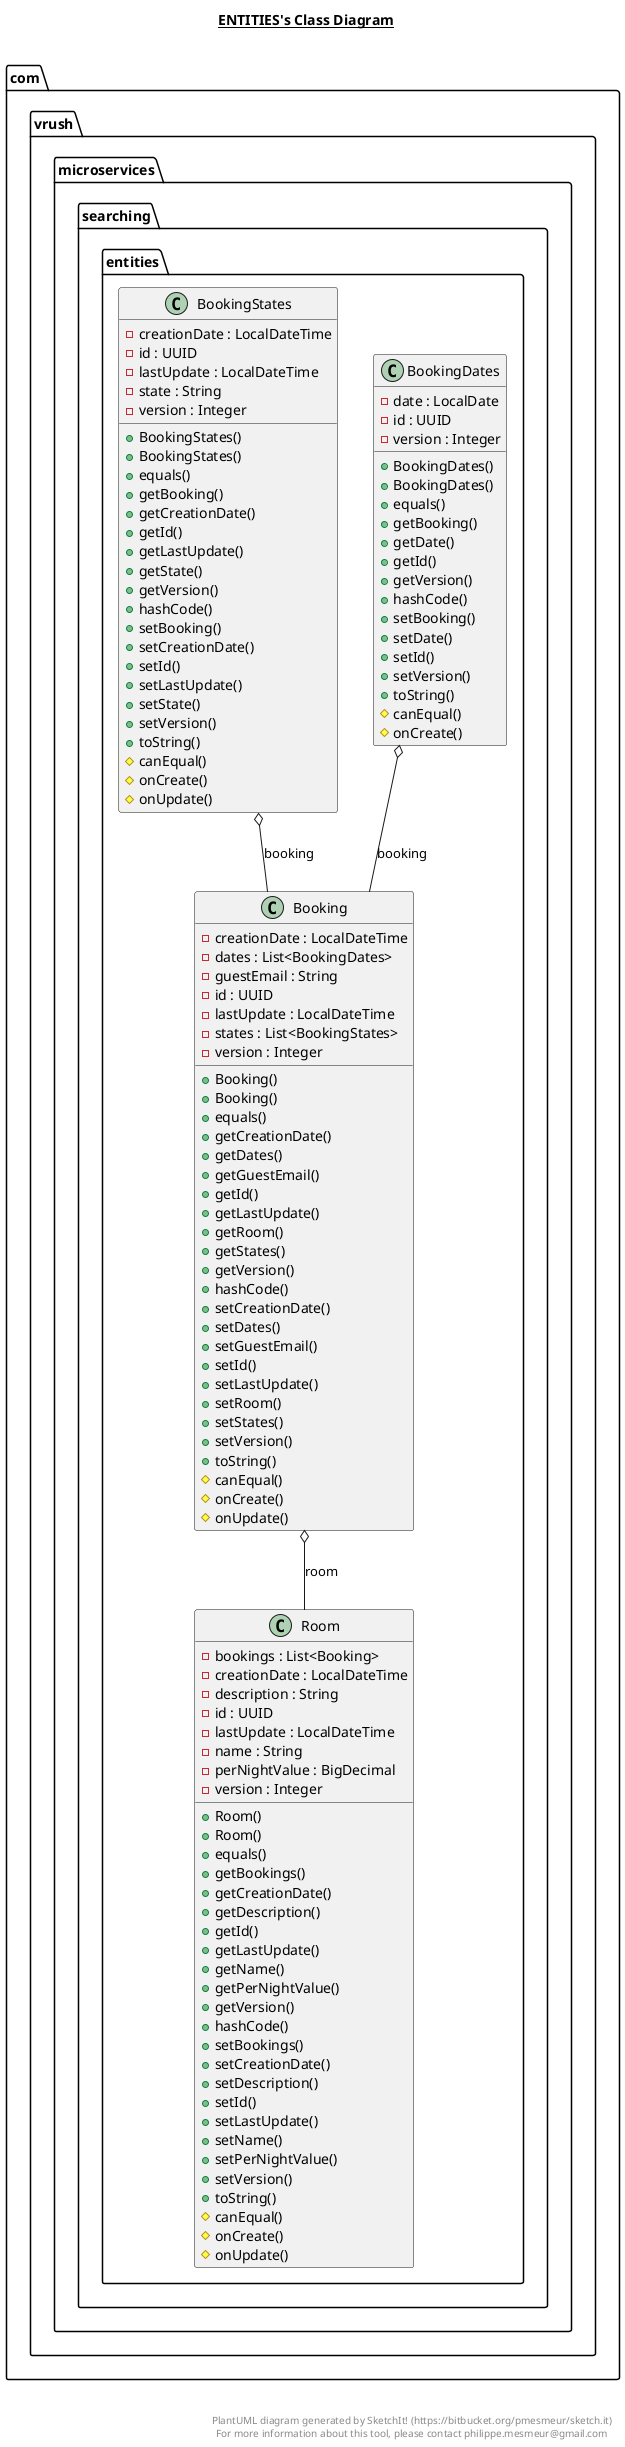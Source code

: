 @startuml

title __ENTITIES's Class Diagram__\n

  namespace com.vrush.microservices.searching {
    namespace entities {
      class com.vrush.microservices.searching.entities.Booking {
          - creationDate : LocalDateTime
          - dates : List<BookingDates>
          - guestEmail : String
          - id : UUID
          - lastUpdate : LocalDateTime
          - states : List<BookingStates>
          - version : Integer
          + Booking()
          + Booking()
          + equals()
          + getCreationDate()
          + getDates()
          + getGuestEmail()
          + getId()
          + getLastUpdate()
          + getRoom()
          + getStates()
          + getVersion()
          + hashCode()
          + setCreationDate()
          + setDates()
          + setGuestEmail()
          + setId()
          + setLastUpdate()
          + setRoom()
          + setStates()
          + setVersion()
          + toString()
          # canEqual()
          # onCreate()
          # onUpdate()
      }
    }
  }
  

  namespace com.vrush.microservices.searching {
    namespace entities {
      class com.vrush.microservices.searching.entities.BookingDates {
          - date : LocalDate
          - id : UUID
          - version : Integer
          + BookingDates()
          + BookingDates()
          + equals()
          + getBooking()
          + getDate()
          + getId()
          + getVersion()
          + hashCode()
          + setBooking()
          + setDate()
          + setId()
          + setVersion()
          + toString()
          # canEqual()
          # onCreate()
      }
    }
  }
  

  namespace com.vrush.microservices.searching {
    namespace entities {
      class com.vrush.microservices.searching.entities.BookingStates {
          - creationDate : LocalDateTime
          - id : UUID
          - lastUpdate : LocalDateTime
          - state : String
          - version : Integer
          + BookingStates()
          + BookingStates()
          + equals()
          + getBooking()
          + getCreationDate()
          + getId()
          + getLastUpdate()
          + getState()
          + getVersion()
          + hashCode()
          + setBooking()
          + setCreationDate()
          + setId()
          + setLastUpdate()
          + setState()
          + setVersion()
          + toString()
          # canEqual()
          # onCreate()
          # onUpdate()
      }
    }
  }
  

  namespace com.vrush.microservices.searching {
    namespace entities {
      class com.vrush.microservices.searching.entities.Room {
          - bookings : List<Booking>
          - creationDate : LocalDateTime
          - description : String
          - id : UUID
          - lastUpdate : LocalDateTime
          - name : String
          - perNightValue : BigDecimal
          - version : Integer
          + Room()
          + Room()
          + equals()
          + getBookings()
          + getCreationDate()
          + getDescription()
          + getId()
          + getLastUpdate()
          + getName()
          + getPerNightValue()
          + getVersion()
          + hashCode()
          + setBookings()
          + setCreationDate()
          + setDescription()
          + setId()
          + setLastUpdate()
          + setName()
          + setPerNightValue()
          + setVersion()
          + toString()
          # canEqual()
          # onCreate()
          # onUpdate()
      }
    }
  }
  

  com.vrush.microservices.searching.entities.Booking o-- com.vrush.microservices.searching.entities.Room : room
  com.vrush.microservices.searching.entities.BookingDates o-- com.vrush.microservices.searching.entities.Booking : booking
  com.vrush.microservices.searching.entities.BookingStates o-- com.vrush.microservices.searching.entities.Booking : booking


right footer


PlantUML diagram generated by SketchIt! (https://bitbucket.org/pmesmeur/sketch.it)
For more information about this tool, please contact philippe.mesmeur@gmail.com
endfooter

@enduml
